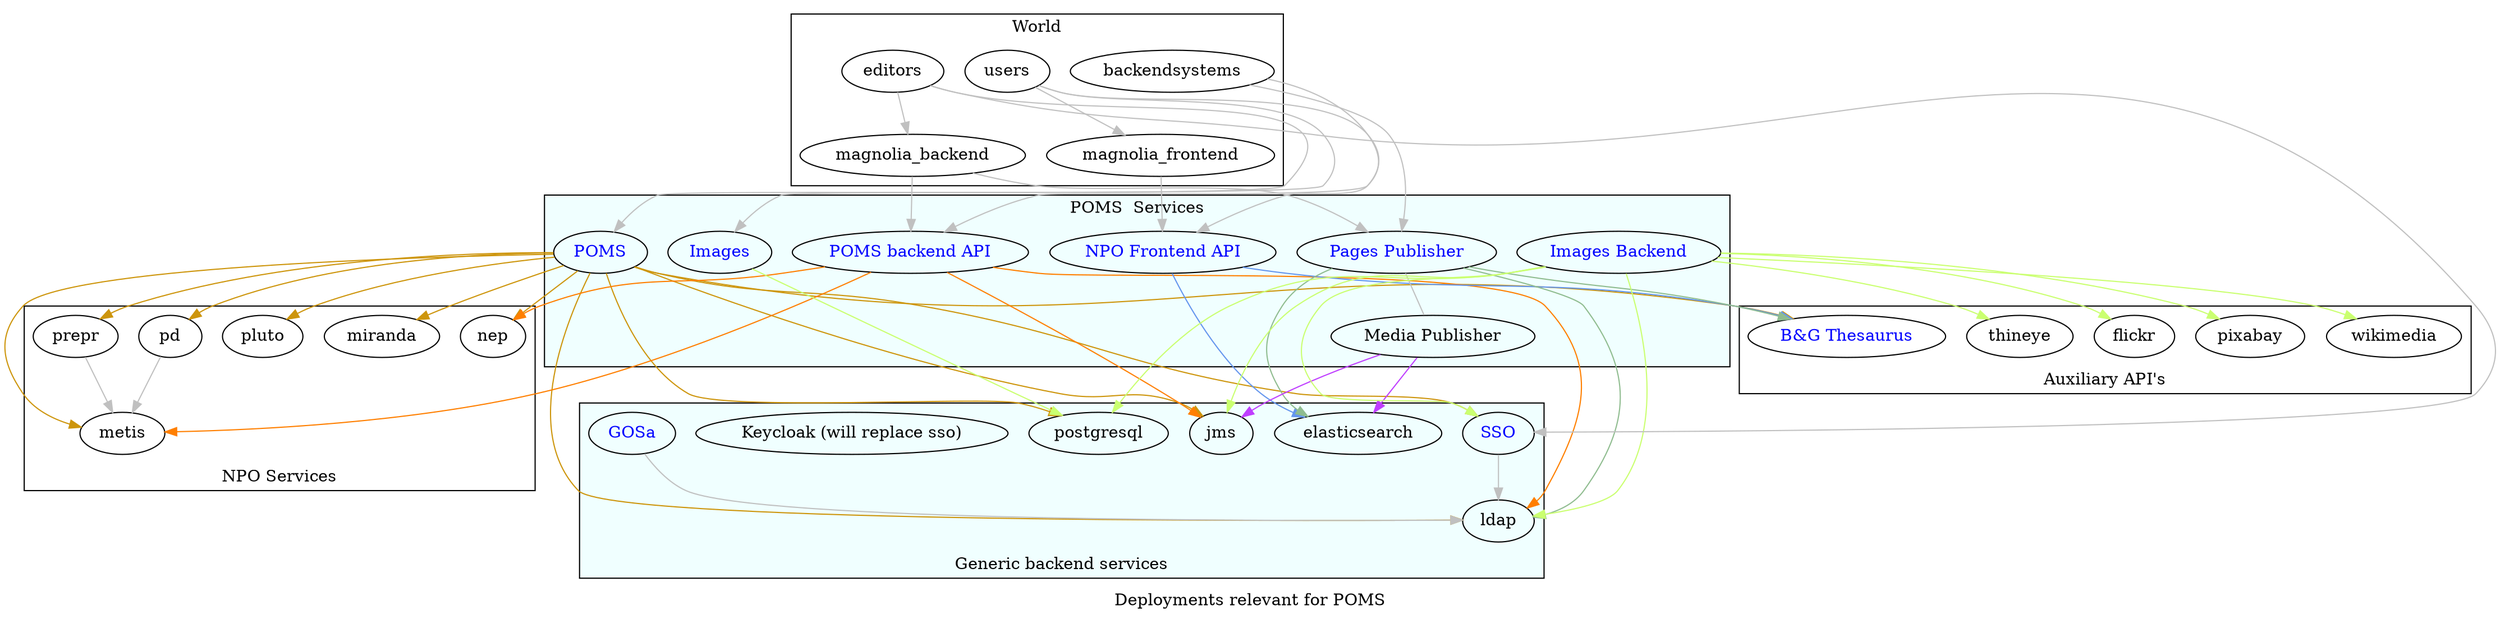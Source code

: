 digraph poms_universe {

label="Deployments relevant for POMS"
edge [
      color=gray
      ]

poms [ label="POMS" href="https://poms.omroep.nl/" fontcolor=blue ]
poms_backend [ label="POMS backend API" href="https://api.poms.omroep.nl/" fontcolor=blue ]
api [ label = "NPO Frontend API" href="https://rs.poms.omroep.nl/" fontcolor=blue ]
pages_publish [ label = "Pages Publisher"     href="https://publish.pages.omroep.nl/" fontcolor=blue ]
media_publish [ label = "Media Publisher" ]
images_frontend [ label = "Images" href="https://images.poms.omroep.nl" fontcolor=blue]
images_backend [ label = "Images Backend" href="https://poms.omroep.nl/images/" fontcolor=blue ]
gtaa [ label ="B&G Thesaurus"  href="http://gtaa.beeldengeluid.nl/" fontcolor=blue]
thineye

subgraph cluster_0  {
  label="Generic backend services"
  labelloc=b
  bgcolor=azure
  postgresql
  elasticsearch
  sso [ label="SSO" href="https://sso.omroep.nl" fontcolor=blue]
  jms
  ldap
  keycloak [ label = "Keycloak (will replace sso)" ]
  gosa [ label="GOSa" href="https://admin.sso.omroep.nl/" fontcolor=blue]
}

subgraph cluster_1  {
  label="VPRO"
  magnolia_frontend
  magnolia_backend
}

subgraph cluster_1  {
  label="World"
  users
  backendsystems
  editors
}
subgraph cluster_3  {
  label="POMS  Services"
  bgcolor=azure
  poms
  poms_backend
  pages_publish
  media_publish
  api
  images_frontend
  images_backend
}

subgraph cluster_4  {
  label="NPO Services"
  labelloc=b
  metis
  pd
  prepr
  miranda
  pluto
  nep
}

subgraph cluster_5 {
  label="Auxiliary API's"
  labelloc=b
  gtaa
  thineye
  wikimedia
  pixabay
  flickr
}

editors -> {
  magnolia_backend
  poms
  sso
}

users -> {
  magnolia_frontend
  api
  images_frontend
}

backendsystems -> {
  poms_backend
  pages_publish
}

poms -> {
  postgresql
  jms
  sso
  ldap
  miranda
  prepr
  pd
  metis
  pluto
  nep
  gtaa
}[color=darkgoldenrod3]

poms_backend -> {
  jms
  ldap
  metis
  ldap
  nep
}[color=darkorange1]

api -> {
  elasticsearch
  gtaa
}[color=cornflowerblue]

pages_publish-> {
  elasticsearch
  ldap
  gtaa
}[color=darkseagreen]

media_publish -> {
  elasticsearch
  jms
}[color=darkorchid1]
pages_publish -> media_publish[dir=none]

images_frontend -> {
  postgresql
}[color=darkolivegreen1]
images_backend -> {
  postgresql
  jms
  sso
  ldap
  thineye
  wikimedia
  pixabay
  flickr
}[color=darkolivegreen1]

magnolia_backend -> {
  poms_backend
  pages_publish
}

magnolia_frontend -> {
  api
}

sso -> ldap

prepr -> metis
pd -> metis

gosa -> ldap

}
